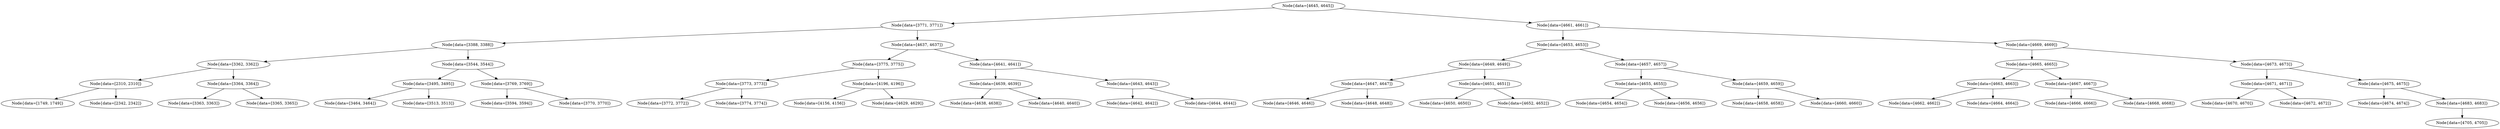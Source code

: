 digraph G{
73382110 [label="Node{data=[4645, 4645]}"]
73382110 -> 865861361
865861361 [label="Node{data=[3771, 3771]}"]
865861361 -> 2070625578
2070625578 [label="Node{data=[3388, 3388]}"]
2070625578 -> 1191487692
1191487692 [label="Node{data=[3362, 3362]}"]
1191487692 -> 1046766010
1046766010 [label="Node{data=[2310, 2310]}"]
1046766010 -> 1390705905
1390705905 [label="Node{data=[1749, 1749]}"]
1046766010 -> 1891928554
1891928554 [label="Node{data=[2342, 2342]}"]
1191487692 -> 308547062
308547062 [label="Node{data=[3364, 3364]}"]
308547062 -> 252757937
252757937 [label="Node{data=[3363, 3363]}"]
308547062 -> 2128748886
2128748886 [label="Node{data=[3365, 3365]}"]
2070625578 -> 708672697
708672697 [label="Node{data=[3544, 3544]}"]
708672697 -> 411357109
411357109 [label="Node{data=[3495, 3495]}"]
411357109 -> 295747163
295747163 [label="Node{data=[3464, 3464]}"]
411357109 -> 2116539816
2116539816 [label="Node{data=[3513, 3513]}"]
708672697 -> 1061070433
1061070433 [label="Node{data=[3769, 3769]}"]
1061070433 -> 24723284
24723284 [label="Node{data=[3594, 3594]}"]
1061070433 -> 364845894
364845894 [label="Node{data=[3770, 3770]}"]
865861361 -> 1442121420
1442121420 [label="Node{data=[4637, 4637]}"]
1442121420 -> 523419581
523419581 [label="Node{data=[3775, 3775]}"]
523419581 -> 1475977360
1475977360 [label="Node{data=[3773, 3773]}"]
1475977360 -> 980542466
980542466 [label="Node{data=[3772, 3772]}"]
1475977360 -> 1204770534
1204770534 [label="Node{data=[3774, 3774]}"]
523419581 -> 1300944629
1300944629 [label="Node{data=[4196, 4196]}"]
1300944629 -> 1475150580
1475150580 [label="Node{data=[4156, 4156]}"]
1300944629 -> 1653194239
1653194239 [label="Node{data=[4629, 4629]}"]
1442121420 -> 1598865198
1598865198 [label="Node{data=[4641, 4641]}"]
1598865198 -> 1147860812
1147860812 [label="Node{data=[4639, 4639]}"]
1147860812 -> 2066720663
2066720663 [label="Node{data=[4638, 4638]}"]
1147860812 -> 1424399176
1424399176 [label="Node{data=[4640, 4640]}"]
1598865198 -> 1852435253
1852435253 [label="Node{data=[4643, 4643]}"]
1852435253 -> 2108334371
2108334371 [label="Node{data=[4642, 4642]}"]
1852435253 -> 2067767838
2067767838 [label="Node{data=[4644, 4644]}"]
73382110 -> 459496170
459496170 [label="Node{data=[4661, 4661]}"]
459496170 -> 980564720
980564720 [label="Node{data=[4653, 4653]}"]
980564720 -> 318322468
318322468 [label="Node{data=[4649, 4649]}"]
318322468 -> 349198391
349198391 [label="Node{data=[4647, 4647]}"]
349198391 -> 367391821
367391821 [label="Node{data=[4646, 4646]}"]
349198391 -> 1047259579
1047259579 [label="Node{data=[4648, 4648]}"]
318322468 -> 1701886277
1701886277 [label="Node{data=[4651, 4651]}"]
1701886277 -> 1937196092
1937196092 [label="Node{data=[4650, 4650]}"]
1701886277 -> 1225429379
1225429379 [label="Node{data=[4652, 4652]}"]
980564720 -> 676171560
676171560 [label="Node{data=[4657, 4657]}"]
676171560 -> 1209508341
1209508341 [label="Node{data=[4655, 4655]}"]
1209508341 -> 25709167
25709167 [label="Node{data=[4654, 4654]}"]
1209508341 -> 471024980
471024980 [label="Node{data=[4656, 4656]}"]
676171560 -> 1482931505
1482931505 [label="Node{data=[4659, 4659]}"]
1482931505 -> 755935169
755935169 [label="Node{data=[4658, 4658]}"]
1482931505 -> 1855343421
1855343421 [label="Node{data=[4660, 4660]}"]
459496170 -> 1747556958
1747556958 [label="Node{data=[4669, 4669]}"]
1747556958 -> 770062431
770062431 [label="Node{data=[4665, 4665]}"]
770062431 -> 1972286093
1972286093 [label="Node{data=[4663, 4663]}"]
1972286093 -> 698204322
698204322 [label="Node{data=[4662, 4662]}"]
1972286093 -> 230839461
230839461 [label="Node{data=[4664, 4664]}"]
770062431 -> 293249410
293249410 [label="Node{data=[4667, 4667]}"]
293249410 -> 299918330
299918330 [label="Node{data=[4666, 4666]}"]
293249410 -> 1455372724
1455372724 [label="Node{data=[4668, 4668]}"]
1747556958 -> 1229400250
1229400250 [label="Node{data=[4673, 4673]}"]
1229400250 -> 234223265
234223265 [label="Node{data=[4671, 4671]}"]
234223265 -> 530103126
530103126 [label="Node{data=[4670, 4670]}"]
234223265 -> 809845640
809845640 [label="Node{data=[4672, 4672]}"]
1229400250 -> 1085784002
1085784002 [label="Node{data=[4675, 4675]}"]
1085784002 -> 1649744267
1649744267 [label="Node{data=[4674, 4674]}"]
1085784002 -> 944594076
944594076 [label="Node{data=[4683, 4683]}"]
944594076 -> 571343134
571343134 [label="Node{data=[4705, 4705]}"]
}